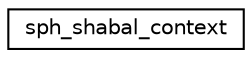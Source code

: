 digraph "Graphical Class Hierarchy"
{
 // LATEX_PDF_SIZE
  edge [fontname="Helvetica",fontsize="10",labelfontname="Helvetica",labelfontsize="10"];
  node [fontname="Helvetica",fontsize="10",shape=record];
  rankdir="LR";
  Node0 [label="sph_shabal_context",height=0.2,width=0.4,color="black", fillcolor="white", style="filled",URL="$structsph__shabal__context.html",tooltip=" "];
}
